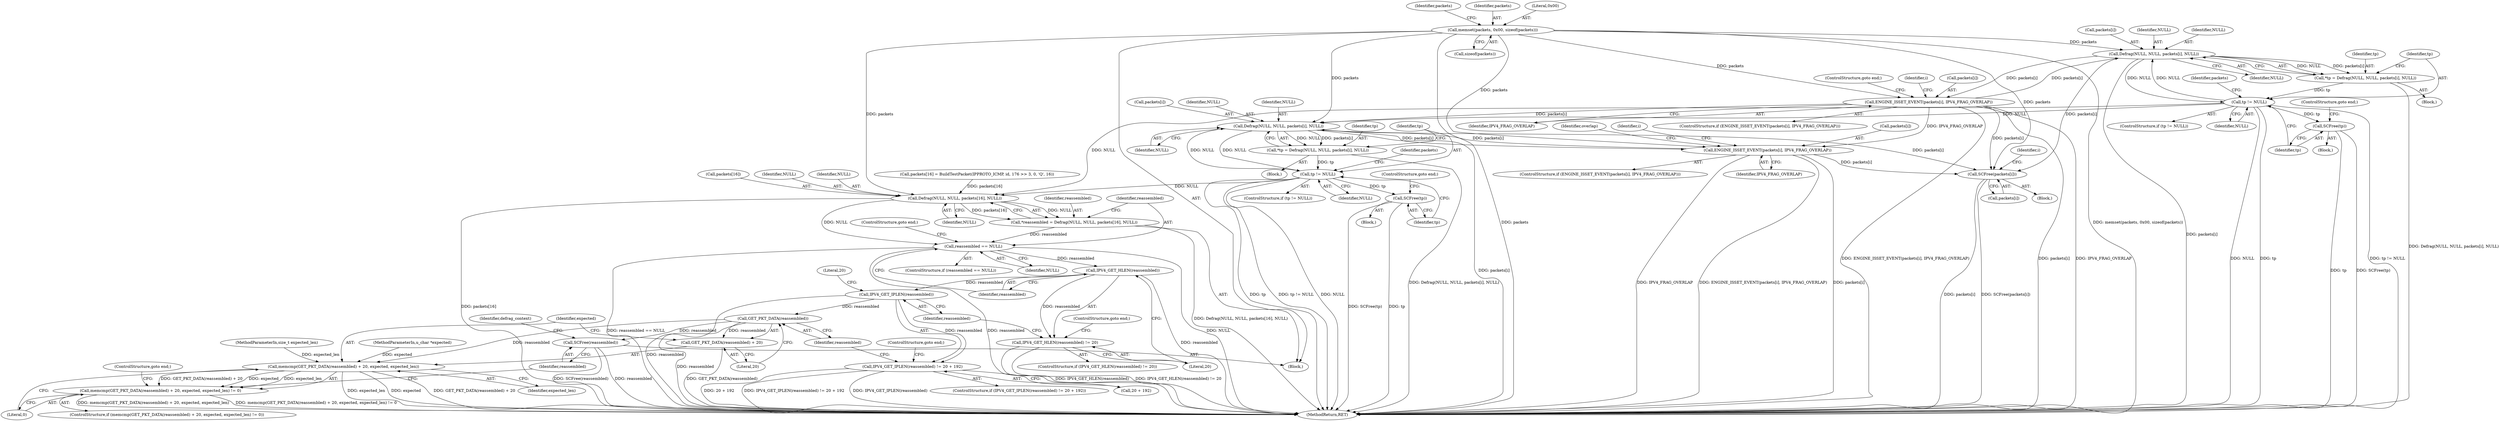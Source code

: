 digraph "0_suricata_4a04f814b15762eb446a5ead4d69d021512df6f8_1@API" {
"1000139" [label="(Call,memset(packets, 0x00, sizeof(packets)))"];
"1000379" [label="(Call,Defrag(NULL, NULL, packets[i], NULL))"];
"1000377" [label="(Call,*tp = Defrag(NULL, NULL, packets[i], NULL))"];
"1000387" [label="(Call,tp != NULL)"];
"1000391" [label="(Call,SCFree(tp))"];
"1000416" [label="(Call,Defrag(NULL, NULL, packets[i], NULL))"];
"1000414" [label="(Call,*tp = Defrag(NULL, NULL, packets[i], NULL))"];
"1000424" [label="(Call,tp != NULL)"];
"1000428" [label="(Call,SCFree(tp))"];
"1000448" [label="(Call,Defrag(NULL, NULL, packets[16], NULL))"];
"1000446" [label="(Call,*reassembled = Defrag(NULL, NULL, packets[16], NULL))"];
"1000456" [label="(Call,reassembled == NULL)"];
"1000463" [label="(Call,IPV4_GET_HLEN(reassembled))"];
"1000462" [label="(Call,IPV4_GET_HLEN(reassembled) != 20)"];
"1000470" [label="(Call,IPV4_GET_IPLEN(reassembled))"];
"1000469" [label="(Call,IPV4_GET_IPLEN(reassembled) != 20 + 192)"];
"1000481" [label="(Call,GET_PKT_DATA(reassembled))"];
"1000479" [label="(Call,memcmp(GET_PKT_DATA(reassembled) + 20, expected, expected_len))"];
"1000478" [label="(Call,memcmp(GET_PKT_DATA(reassembled) + 20, expected, expected_len) != 0)"];
"1000480" [label="(Call,GET_PKT_DATA(reassembled) + 20)"];
"1000489" [label="(Call,SCFree(reassembled))"];
"1000432" [label="(Call,ENGINE_ISSET_EVENT(packets[i], IPV4_FRAG_OVERLAP))"];
"1000515" [label="(Call,SCFree(packets[i]))"];
"1000395" [label="(Call,ENGINE_ISSET_EVENT(packets[i], IPV4_FRAG_OVERLAP))"];
"1000429" [label="(Identifier,tp)"];
"1000482" [label="(Identifier,reassembled)"];
"1000473" [label="(Literal,20)"];
"1000478" [label="(Call,memcmp(GET_PKT_DATA(reassembled) + 20, expected, expected_len) != 0)"];
"1000395" [label="(Call,ENGINE_ISSET_EVENT(packets[i], IPV4_FRAG_OVERLAP))"];
"1000385" [label="(Identifier,NULL)"];
"1000386" [label="(ControlStructure,if (tp != NULL))"];
"1000455" [label="(ControlStructure,if (reassembled == NULL))"];
"1000463" [label="(Call,IPV4_GET_HLEN(reassembled))"];
"1000416" [label="(Call,Defrag(NULL, NULL, packets[i], NULL))"];
"1000449" [label="(Identifier,NULL)"];
"1000488" [label="(ControlStructure,goto end;)"];
"1000469" [label="(Call,IPV4_GET_IPLEN(reassembled) != 20 + 192)"];
"1000513" [label="(Identifier,i)"];
"1000415" [label="(Identifier,tp)"];
"1000142" [label="(Call,sizeof(packets))"];
"1000457" [label="(Identifier,reassembled)"];
"1000431" [label="(ControlStructure,if (ENGINE_ISSET_EVENT(packets[i], IPV4_FRAG_OVERLAP)))"];
"1000486" [label="(Literal,0)"];
"1000451" [label="(Call,packets[16])"];
"1000454" [label="(Identifier,NULL)"];
"1000468" [label="(ControlStructure,if (IPV4_GET_IPLEN(reassembled) != 20 + 192))"];
"1000390" [label="(Block,)"];
"1000146" [label="(Identifier,packets)"];
"1000399" [label="(Identifier,IPV4_FRAG_OVERLAP)"];
"1000375" [label="(Block,)"];
"1000392" [label="(Identifier,tp)"];
"1000382" [label="(Call,packets[i])"];
"1000139" [label="(Call,memset(packets, 0x00, sizeof(packets)))"];
"1000480" [label="(Call,GET_PKT_DATA(reassembled) + 20)"];
"1000412" [label="(Block,)"];
"1000470" [label="(Call,IPV4_GET_IPLEN(reassembled))"];
"1000483" [label="(Literal,20)"];
"1000485" [label="(Identifier,expected_len)"];
"1000467" [label="(ControlStructure,goto end;)"];
"1000456" [label="(Call,reassembled == NULL)"];
"1000126" [label="(MethodParameterIn,size_t expected_len)"];
"1000419" [label="(Call,packets[i])"];
"1000462" [label="(Call,IPV4_GET_HLEN(reassembled) != 20)"];
"1000379" [label="(Call,Defrag(NULL, NULL, packets[i], NULL))"];
"1000432" [label="(Call,ENGINE_ISSET_EVENT(packets[i], IPV4_FRAG_OVERLAP))"];
"1000460" [label="(ControlStructure,goto end;)"];
"1000458" [label="(Identifier,NULL)"];
"1000417" [label="(Identifier,NULL)"];
"1000439" [label="(Identifier,overlap)"];
"1000396" [label="(Call,packets[i])"];
"1000414" [label="(Call,*tp = Defrag(NULL, NULL, packets[i], NULL))"];
"1000418" [label="(Identifier,NULL)"];
"1000140" [label="(Identifier,packets)"];
"1000514" [label="(Block,)"];
"1000127" [label="(Block,)"];
"1000481" [label="(Call,GET_PKT_DATA(reassembled))"];
"1000461" [label="(ControlStructure,if (IPV4_GET_HLEN(reassembled) != 20))"];
"1000387" [label="(Call,tp != NULL)"];
"1000430" [label="(ControlStructure,goto end;)"];
"1000464" [label="(Identifier,reassembled)"];
"1000393" [label="(ControlStructure,goto end;)"];
"1000401" [label="(ControlStructure,goto end;)"];
"1000374" [label="(Identifier,i)"];
"1000422" [label="(Identifier,NULL)"];
"1000427" [label="(Block,)"];
"1000397" [label="(Identifier,packets)"];
"1000428" [label="(Call,SCFree(tp))"];
"1000450" [label="(Identifier,NULL)"];
"1000411" [label="(Identifier,i)"];
"1000378" [label="(Identifier,tp)"];
"1000423" [label="(ControlStructure,if (tp != NULL))"];
"1000465" [label="(Literal,20)"];
"1000389" [label="(Identifier,NULL)"];
"1000433" [label="(Call,packets[i])"];
"1000125" [label="(MethodParameterIn,u_char *expected)"];
"1000516" [label="(Call,packets[i])"];
"1000522" [label="(MethodReturn,RET)"];
"1000425" [label="(Identifier,tp)"];
"1000381" [label="(Identifier,NULL)"];
"1000380" [label="(Identifier,NULL)"];
"1000424" [label="(Call,tp != NULL)"];
"1000388" [label="(Identifier,tp)"];
"1000434" [label="(Identifier,packets)"];
"1000471" [label="(Identifier,reassembled)"];
"1000394" [label="(ControlStructure,if (ENGINE_ISSET_EVENT(packets[i], IPV4_FRAG_OVERLAP)))"];
"1000490" [label="(Identifier,reassembled)"];
"1000479" [label="(Call,memcmp(GET_PKT_DATA(reassembled) + 20, expected, expected_len))"];
"1000484" [label="(Identifier,expected)"];
"1000350" [label="(Call,packets[16] = BuildTestPacket(IPPROTO_ICMP, id, 176 >> 3, 0, 'Q', 16))"];
"1000446" [label="(Call,*reassembled = Defrag(NULL, NULL, packets[16], NULL))"];
"1000447" [label="(Identifier,reassembled)"];
"1000141" [label="(Literal,0x00)"];
"1000377" [label="(Call,*tp = Defrag(NULL, NULL, packets[i], NULL))"];
"1000472" [label="(Call,20 + 192)"];
"1000476" [label="(ControlStructure,goto end;)"];
"1000515" [label="(Call,SCFree(packets[i]))"];
"1000436" [label="(Identifier,IPV4_FRAG_OVERLAP)"];
"1000391" [label="(Call,SCFree(tp))"];
"1000426" [label="(Identifier,NULL)"];
"1000448" [label="(Call,Defrag(NULL, NULL, packets[16], NULL))"];
"1000477" [label="(ControlStructure,if (memcmp(GET_PKT_DATA(reassembled) + 20, expected, expected_len) != 0))"];
"1000495" [label="(Identifier,defrag_context)"];
"1000489" [label="(Call,SCFree(reassembled))"];
"1000139" -> "1000127"  [label="AST: "];
"1000139" -> "1000142"  [label="CFG: "];
"1000140" -> "1000139"  [label="AST: "];
"1000141" -> "1000139"  [label="AST: "];
"1000142" -> "1000139"  [label="AST: "];
"1000146" -> "1000139"  [label="CFG: "];
"1000139" -> "1000522"  [label="DDG: memset(packets, 0x00, sizeof(packets))"];
"1000139" -> "1000522"  [label="DDG: packets"];
"1000139" -> "1000379"  [label="DDG: packets"];
"1000139" -> "1000395"  [label="DDG: packets"];
"1000139" -> "1000416"  [label="DDG: packets"];
"1000139" -> "1000432"  [label="DDG: packets"];
"1000139" -> "1000448"  [label="DDG: packets"];
"1000139" -> "1000515"  [label="DDG: packets"];
"1000379" -> "1000377"  [label="AST: "];
"1000379" -> "1000385"  [label="CFG: "];
"1000380" -> "1000379"  [label="AST: "];
"1000381" -> "1000379"  [label="AST: "];
"1000382" -> "1000379"  [label="AST: "];
"1000385" -> "1000379"  [label="AST: "];
"1000377" -> "1000379"  [label="CFG: "];
"1000379" -> "1000522"  [label="DDG: packets[i]"];
"1000379" -> "1000377"  [label="DDG: NULL"];
"1000379" -> "1000377"  [label="DDG: packets[i]"];
"1000387" -> "1000379"  [label="DDG: NULL"];
"1000395" -> "1000379"  [label="DDG: packets[i]"];
"1000379" -> "1000387"  [label="DDG: NULL"];
"1000379" -> "1000395"  [label="DDG: packets[i]"];
"1000379" -> "1000515"  [label="DDG: packets[i]"];
"1000377" -> "1000375"  [label="AST: "];
"1000378" -> "1000377"  [label="AST: "];
"1000388" -> "1000377"  [label="CFG: "];
"1000377" -> "1000522"  [label="DDG: Defrag(NULL, NULL, packets[i], NULL)"];
"1000377" -> "1000387"  [label="DDG: tp"];
"1000387" -> "1000386"  [label="AST: "];
"1000387" -> "1000389"  [label="CFG: "];
"1000388" -> "1000387"  [label="AST: "];
"1000389" -> "1000387"  [label="AST: "];
"1000392" -> "1000387"  [label="CFG: "];
"1000397" -> "1000387"  [label="CFG: "];
"1000387" -> "1000522"  [label="DDG: NULL"];
"1000387" -> "1000522"  [label="DDG: tp"];
"1000387" -> "1000522"  [label="DDG: tp != NULL"];
"1000387" -> "1000391"  [label="DDG: tp"];
"1000387" -> "1000416"  [label="DDG: NULL"];
"1000387" -> "1000448"  [label="DDG: NULL"];
"1000391" -> "1000390"  [label="AST: "];
"1000391" -> "1000392"  [label="CFG: "];
"1000392" -> "1000391"  [label="AST: "];
"1000393" -> "1000391"  [label="CFG: "];
"1000391" -> "1000522"  [label="DDG: tp"];
"1000391" -> "1000522"  [label="DDG: SCFree(tp)"];
"1000416" -> "1000414"  [label="AST: "];
"1000416" -> "1000422"  [label="CFG: "];
"1000417" -> "1000416"  [label="AST: "];
"1000418" -> "1000416"  [label="AST: "];
"1000419" -> "1000416"  [label="AST: "];
"1000422" -> "1000416"  [label="AST: "];
"1000414" -> "1000416"  [label="CFG: "];
"1000416" -> "1000522"  [label="DDG: packets[i]"];
"1000416" -> "1000414"  [label="DDG: NULL"];
"1000416" -> "1000414"  [label="DDG: packets[i]"];
"1000424" -> "1000416"  [label="DDG: NULL"];
"1000395" -> "1000416"  [label="DDG: packets[i]"];
"1000432" -> "1000416"  [label="DDG: packets[i]"];
"1000416" -> "1000424"  [label="DDG: NULL"];
"1000416" -> "1000432"  [label="DDG: packets[i]"];
"1000416" -> "1000515"  [label="DDG: packets[i]"];
"1000414" -> "1000412"  [label="AST: "];
"1000415" -> "1000414"  [label="AST: "];
"1000425" -> "1000414"  [label="CFG: "];
"1000414" -> "1000522"  [label="DDG: Defrag(NULL, NULL, packets[i], NULL)"];
"1000414" -> "1000424"  [label="DDG: tp"];
"1000424" -> "1000423"  [label="AST: "];
"1000424" -> "1000426"  [label="CFG: "];
"1000425" -> "1000424"  [label="AST: "];
"1000426" -> "1000424"  [label="AST: "];
"1000429" -> "1000424"  [label="CFG: "];
"1000434" -> "1000424"  [label="CFG: "];
"1000424" -> "1000522"  [label="DDG: NULL"];
"1000424" -> "1000522"  [label="DDG: tp"];
"1000424" -> "1000522"  [label="DDG: tp != NULL"];
"1000424" -> "1000428"  [label="DDG: tp"];
"1000424" -> "1000448"  [label="DDG: NULL"];
"1000428" -> "1000427"  [label="AST: "];
"1000428" -> "1000429"  [label="CFG: "];
"1000429" -> "1000428"  [label="AST: "];
"1000430" -> "1000428"  [label="CFG: "];
"1000428" -> "1000522"  [label="DDG: SCFree(tp)"];
"1000428" -> "1000522"  [label="DDG: tp"];
"1000448" -> "1000446"  [label="AST: "];
"1000448" -> "1000454"  [label="CFG: "];
"1000449" -> "1000448"  [label="AST: "];
"1000450" -> "1000448"  [label="AST: "];
"1000451" -> "1000448"  [label="AST: "];
"1000454" -> "1000448"  [label="AST: "];
"1000446" -> "1000448"  [label="CFG: "];
"1000448" -> "1000522"  [label="DDG: packets[16]"];
"1000448" -> "1000446"  [label="DDG: NULL"];
"1000448" -> "1000446"  [label="DDG: packets[16]"];
"1000350" -> "1000448"  [label="DDG: packets[16]"];
"1000448" -> "1000456"  [label="DDG: NULL"];
"1000446" -> "1000127"  [label="AST: "];
"1000447" -> "1000446"  [label="AST: "];
"1000457" -> "1000446"  [label="CFG: "];
"1000446" -> "1000522"  [label="DDG: Defrag(NULL, NULL, packets[16], NULL)"];
"1000446" -> "1000456"  [label="DDG: reassembled"];
"1000456" -> "1000455"  [label="AST: "];
"1000456" -> "1000458"  [label="CFG: "];
"1000457" -> "1000456"  [label="AST: "];
"1000458" -> "1000456"  [label="AST: "];
"1000460" -> "1000456"  [label="CFG: "];
"1000464" -> "1000456"  [label="CFG: "];
"1000456" -> "1000522"  [label="DDG: reassembled"];
"1000456" -> "1000522"  [label="DDG: NULL"];
"1000456" -> "1000522"  [label="DDG: reassembled == NULL"];
"1000456" -> "1000463"  [label="DDG: reassembled"];
"1000463" -> "1000462"  [label="AST: "];
"1000463" -> "1000464"  [label="CFG: "];
"1000464" -> "1000463"  [label="AST: "];
"1000465" -> "1000463"  [label="CFG: "];
"1000463" -> "1000522"  [label="DDG: reassembled"];
"1000463" -> "1000462"  [label="DDG: reassembled"];
"1000463" -> "1000470"  [label="DDG: reassembled"];
"1000462" -> "1000461"  [label="AST: "];
"1000462" -> "1000465"  [label="CFG: "];
"1000465" -> "1000462"  [label="AST: "];
"1000467" -> "1000462"  [label="CFG: "];
"1000471" -> "1000462"  [label="CFG: "];
"1000462" -> "1000522"  [label="DDG: IPV4_GET_HLEN(reassembled)"];
"1000462" -> "1000522"  [label="DDG: IPV4_GET_HLEN(reassembled) != 20"];
"1000470" -> "1000469"  [label="AST: "];
"1000470" -> "1000471"  [label="CFG: "];
"1000471" -> "1000470"  [label="AST: "];
"1000473" -> "1000470"  [label="CFG: "];
"1000470" -> "1000522"  [label="DDG: reassembled"];
"1000470" -> "1000469"  [label="DDG: reassembled"];
"1000470" -> "1000481"  [label="DDG: reassembled"];
"1000469" -> "1000468"  [label="AST: "];
"1000469" -> "1000472"  [label="CFG: "];
"1000472" -> "1000469"  [label="AST: "];
"1000476" -> "1000469"  [label="CFG: "];
"1000482" -> "1000469"  [label="CFG: "];
"1000469" -> "1000522"  [label="DDG: 20 + 192"];
"1000469" -> "1000522"  [label="DDG: IPV4_GET_IPLEN(reassembled) != 20 + 192"];
"1000469" -> "1000522"  [label="DDG: IPV4_GET_IPLEN(reassembled)"];
"1000481" -> "1000480"  [label="AST: "];
"1000481" -> "1000482"  [label="CFG: "];
"1000482" -> "1000481"  [label="AST: "];
"1000483" -> "1000481"  [label="CFG: "];
"1000481" -> "1000522"  [label="DDG: reassembled"];
"1000481" -> "1000479"  [label="DDG: reassembled"];
"1000481" -> "1000480"  [label="DDG: reassembled"];
"1000481" -> "1000489"  [label="DDG: reassembled"];
"1000479" -> "1000478"  [label="AST: "];
"1000479" -> "1000485"  [label="CFG: "];
"1000480" -> "1000479"  [label="AST: "];
"1000484" -> "1000479"  [label="AST: "];
"1000485" -> "1000479"  [label="AST: "];
"1000486" -> "1000479"  [label="CFG: "];
"1000479" -> "1000522"  [label="DDG: GET_PKT_DATA(reassembled) + 20"];
"1000479" -> "1000522"  [label="DDG: expected_len"];
"1000479" -> "1000522"  [label="DDG: expected"];
"1000479" -> "1000478"  [label="DDG: GET_PKT_DATA(reassembled) + 20"];
"1000479" -> "1000478"  [label="DDG: expected"];
"1000479" -> "1000478"  [label="DDG: expected_len"];
"1000125" -> "1000479"  [label="DDG: expected"];
"1000126" -> "1000479"  [label="DDG: expected_len"];
"1000478" -> "1000477"  [label="AST: "];
"1000478" -> "1000486"  [label="CFG: "];
"1000486" -> "1000478"  [label="AST: "];
"1000488" -> "1000478"  [label="CFG: "];
"1000490" -> "1000478"  [label="CFG: "];
"1000478" -> "1000522"  [label="DDG: memcmp(GET_PKT_DATA(reassembled) + 20, expected, expected_len)"];
"1000478" -> "1000522"  [label="DDG: memcmp(GET_PKT_DATA(reassembled) + 20, expected, expected_len) != 0"];
"1000480" -> "1000483"  [label="CFG: "];
"1000483" -> "1000480"  [label="AST: "];
"1000484" -> "1000480"  [label="CFG: "];
"1000480" -> "1000522"  [label="DDG: GET_PKT_DATA(reassembled)"];
"1000489" -> "1000127"  [label="AST: "];
"1000489" -> "1000490"  [label="CFG: "];
"1000490" -> "1000489"  [label="AST: "];
"1000495" -> "1000489"  [label="CFG: "];
"1000489" -> "1000522"  [label="DDG: SCFree(reassembled)"];
"1000489" -> "1000522"  [label="DDG: reassembled"];
"1000432" -> "1000431"  [label="AST: "];
"1000432" -> "1000436"  [label="CFG: "];
"1000433" -> "1000432"  [label="AST: "];
"1000436" -> "1000432"  [label="AST: "];
"1000439" -> "1000432"  [label="CFG: "];
"1000411" -> "1000432"  [label="CFG: "];
"1000432" -> "1000522"  [label="DDG: IPV4_FRAG_OVERLAP"];
"1000432" -> "1000522"  [label="DDG: ENGINE_ISSET_EVENT(packets[i], IPV4_FRAG_OVERLAP)"];
"1000432" -> "1000522"  [label="DDG: packets[i]"];
"1000395" -> "1000432"  [label="DDG: IPV4_FRAG_OVERLAP"];
"1000432" -> "1000515"  [label="DDG: packets[i]"];
"1000515" -> "1000514"  [label="AST: "];
"1000515" -> "1000516"  [label="CFG: "];
"1000516" -> "1000515"  [label="AST: "];
"1000513" -> "1000515"  [label="CFG: "];
"1000515" -> "1000522"  [label="DDG: SCFree(packets[i])"];
"1000515" -> "1000522"  [label="DDG: packets[i]"];
"1000395" -> "1000515"  [label="DDG: packets[i]"];
"1000395" -> "1000394"  [label="AST: "];
"1000395" -> "1000399"  [label="CFG: "];
"1000396" -> "1000395"  [label="AST: "];
"1000399" -> "1000395"  [label="AST: "];
"1000401" -> "1000395"  [label="CFG: "];
"1000374" -> "1000395"  [label="CFG: "];
"1000395" -> "1000522"  [label="DDG: packets[i]"];
"1000395" -> "1000522"  [label="DDG: IPV4_FRAG_OVERLAP"];
"1000395" -> "1000522"  [label="DDG: ENGINE_ISSET_EVENT(packets[i], IPV4_FRAG_OVERLAP)"];
}
